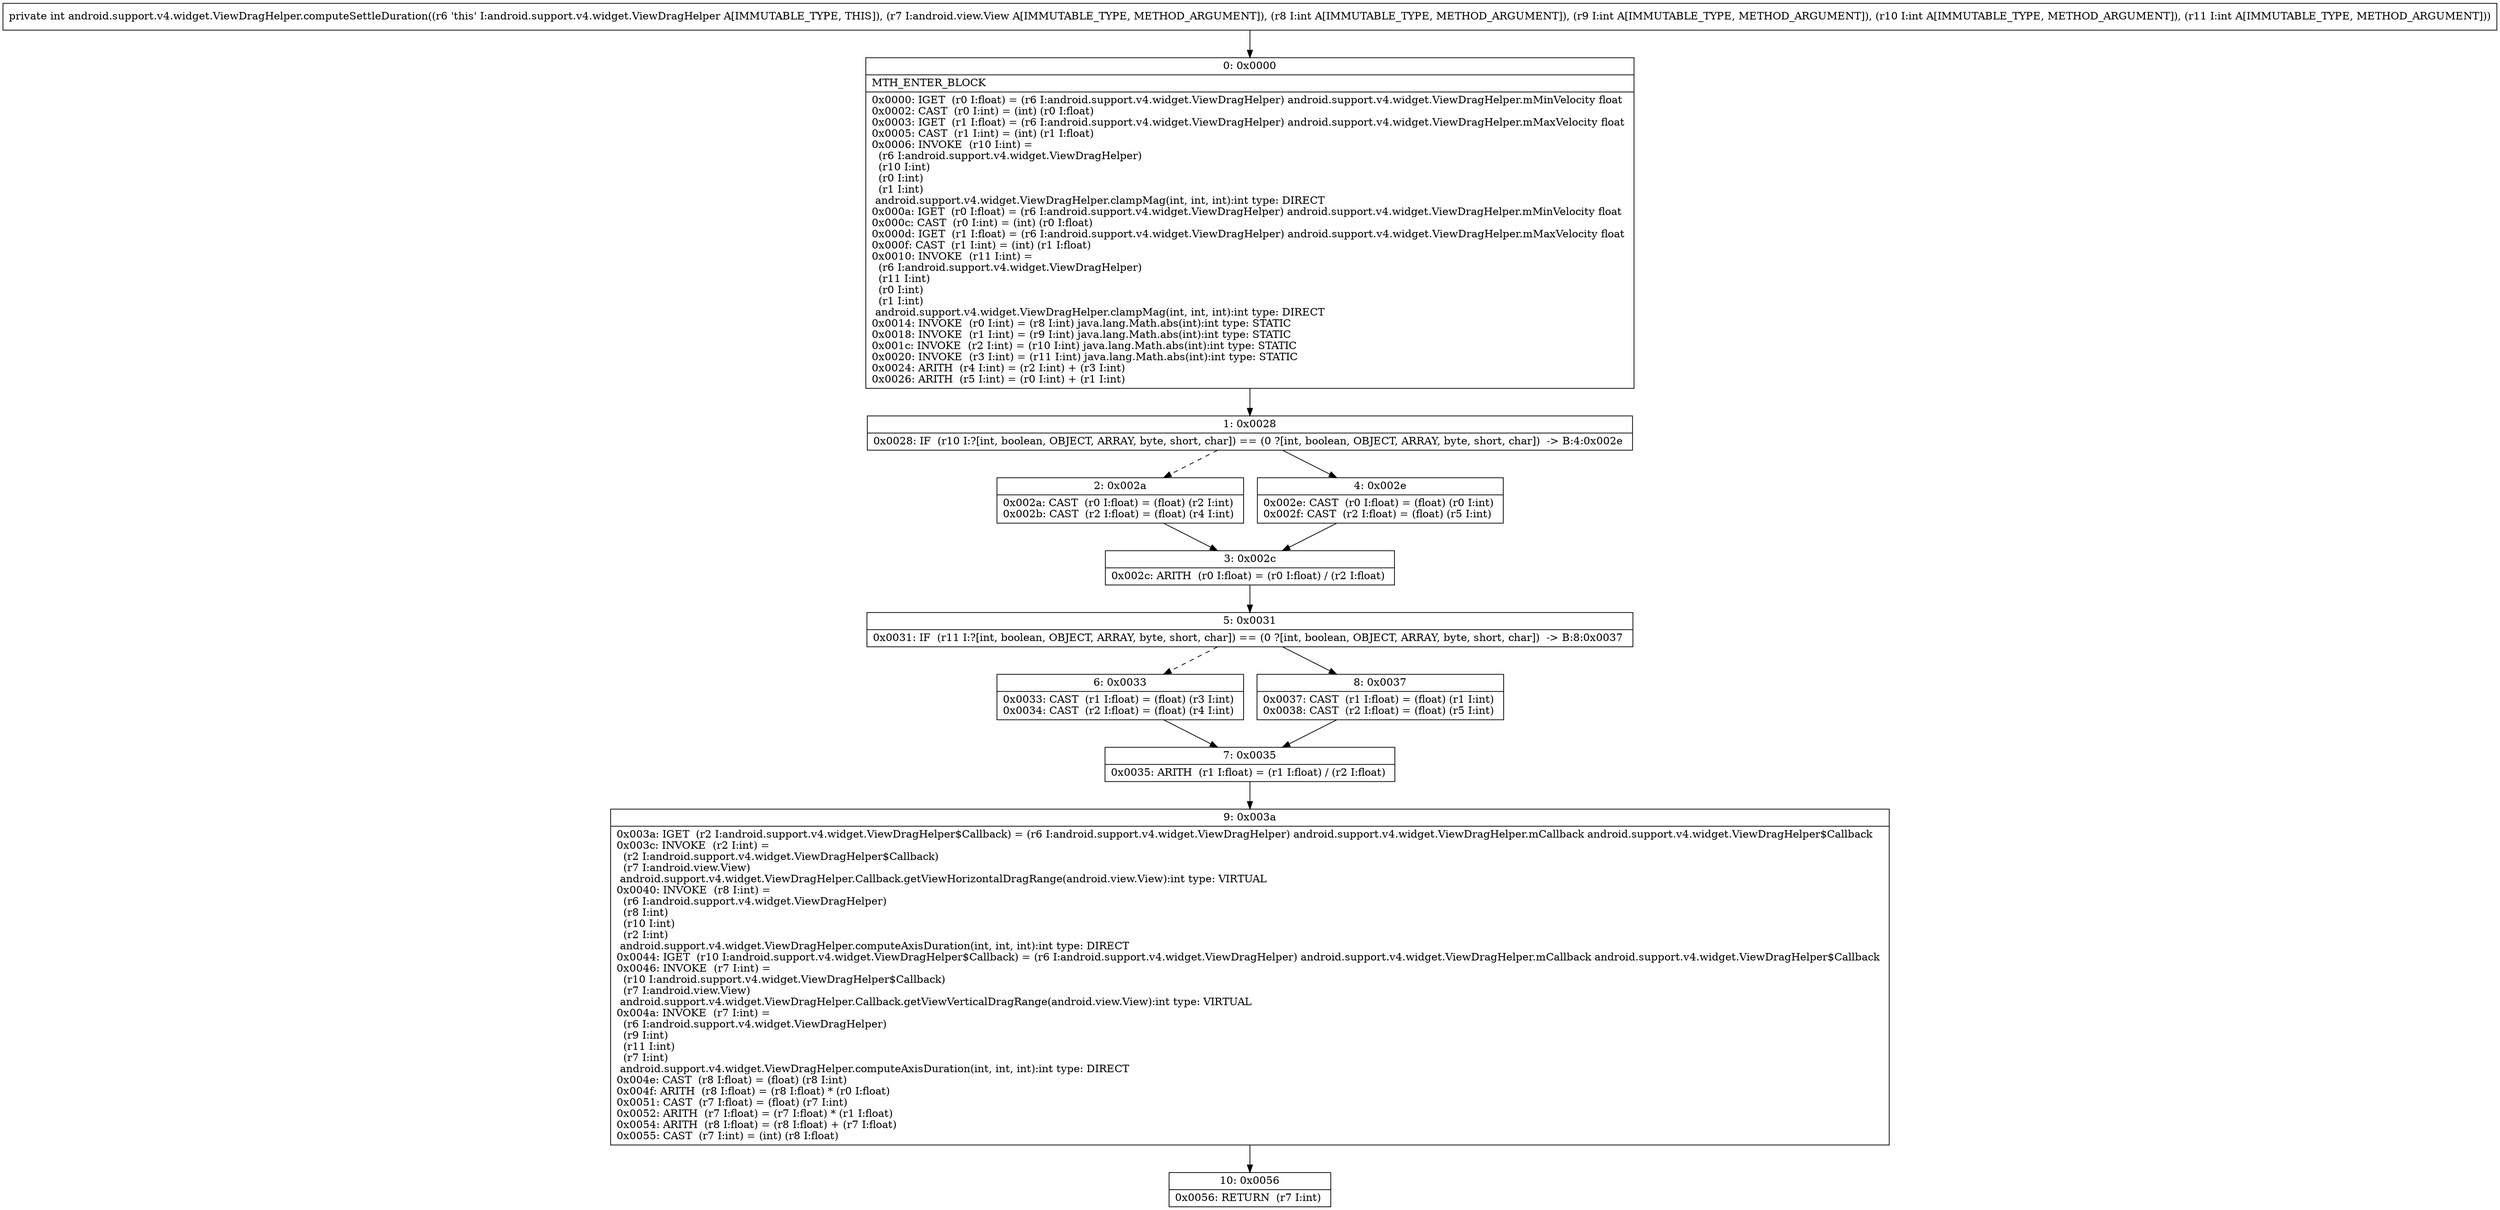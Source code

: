 digraph "CFG forandroid.support.v4.widget.ViewDragHelper.computeSettleDuration(Landroid\/view\/View;IIII)I" {
Node_0 [shape=record,label="{0\:\ 0x0000|MTH_ENTER_BLOCK\l|0x0000: IGET  (r0 I:float) = (r6 I:android.support.v4.widget.ViewDragHelper) android.support.v4.widget.ViewDragHelper.mMinVelocity float \l0x0002: CAST  (r0 I:int) = (int) (r0 I:float) \l0x0003: IGET  (r1 I:float) = (r6 I:android.support.v4.widget.ViewDragHelper) android.support.v4.widget.ViewDragHelper.mMaxVelocity float \l0x0005: CAST  (r1 I:int) = (int) (r1 I:float) \l0x0006: INVOKE  (r10 I:int) = \l  (r6 I:android.support.v4.widget.ViewDragHelper)\l  (r10 I:int)\l  (r0 I:int)\l  (r1 I:int)\l android.support.v4.widget.ViewDragHelper.clampMag(int, int, int):int type: DIRECT \l0x000a: IGET  (r0 I:float) = (r6 I:android.support.v4.widget.ViewDragHelper) android.support.v4.widget.ViewDragHelper.mMinVelocity float \l0x000c: CAST  (r0 I:int) = (int) (r0 I:float) \l0x000d: IGET  (r1 I:float) = (r6 I:android.support.v4.widget.ViewDragHelper) android.support.v4.widget.ViewDragHelper.mMaxVelocity float \l0x000f: CAST  (r1 I:int) = (int) (r1 I:float) \l0x0010: INVOKE  (r11 I:int) = \l  (r6 I:android.support.v4.widget.ViewDragHelper)\l  (r11 I:int)\l  (r0 I:int)\l  (r1 I:int)\l android.support.v4.widget.ViewDragHelper.clampMag(int, int, int):int type: DIRECT \l0x0014: INVOKE  (r0 I:int) = (r8 I:int) java.lang.Math.abs(int):int type: STATIC \l0x0018: INVOKE  (r1 I:int) = (r9 I:int) java.lang.Math.abs(int):int type: STATIC \l0x001c: INVOKE  (r2 I:int) = (r10 I:int) java.lang.Math.abs(int):int type: STATIC \l0x0020: INVOKE  (r3 I:int) = (r11 I:int) java.lang.Math.abs(int):int type: STATIC \l0x0024: ARITH  (r4 I:int) = (r2 I:int) + (r3 I:int) \l0x0026: ARITH  (r5 I:int) = (r0 I:int) + (r1 I:int) \l}"];
Node_1 [shape=record,label="{1\:\ 0x0028|0x0028: IF  (r10 I:?[int, boolean, OBJECT, ARRAY, byte, short, char]) == (0 ?[int, boolean, OBJECT, ARRAY, byte, short, char])  \-\> B:4:0x002e \l}"];
Node_2 [shape=record,label="{2\:\ 0x002a|0x002a: CAST  (r0 I:float) = (float) (r2 I:int) \l0x002b: CAST  (r2 I:float) = (float) (r4 I:int) \l}"];
Node_3 [shape=record,label="{3\:\ 0x002c|0x002c: ARITH  (r0 I:float) = (r0 I:float) \/ (r2 I:float) \l}"];
Node_4 [shape=record,label="{4\:\ 0x002e|0x002e: CAST  (r0 I:float) = (float) (r0 I:int) \l0x002f: CAST  (r2 I:float) = (float) (r5 I:int) \l}"];
Node_5 [shape=record,label="{5\:\ 0x0031|0x0031: IF  (r11 I:?[int, boolean, OBJECT, ARRAY, byte, short, char]) == (0 ?[int, boolean, OBJECT, ARRAY, byte, short, char])  \-\> B:8:0x0037 \l}"];
Node_6 [shape=record,label="{6\:\ 0x0033|0x0033: CAST  (r1 I:float) = (float) (r3 I:int) \l0x0034: CAST  (r2 I:float) = (float) (r4 I:int) \l}"];
Node_7 [shape=record,label="{7\:\ 0x0035|0x0035: ARITH  (r1 I:float) = (r1 I:float) \/ (r2 I:float) \l}"];
Node_8 [shape=record,label="{8\:\ 0x0037|0x0037: CAST  (r1 I:float) = (float) (r1 I:int) \l0x0038: CAST  (r2 I:float) = (float) (r5 I:int) \l}"];
Node_9 [shape=record,label="{9\:\ 0x003a|0x003a: IGET  (r2 I:android.support.v4.widget.ViewDragHelper$Callback) = (r6 I:android.support.v4.widget.ViewDragHelper) android.support.v4.widget.ViewDragHelper.mCallback android.support.v4.widget.ViewDragHelper$Callback \l0x003c: INVOKE  (r2 I:int) = \l  (r2 I:android.support.v4.widget.ViewDragHelper$Callback)\l  (r7 I:android.view.View)\l android.support.v4.widget.ViewDragHelper.Callback.getViewHorizontalDragRange(android.view.View):int type: VIRTUAL \l0x0040: INVOKE  (r8 I:int) = \l  (r6 I:android.support.v4.widget.ViewDragHelper)\l  (r8 I:int)\l  (r10 I:int)\l  (r2 I:int)\l android.support.v4.widget.ViewDragHelper.computeAxisDuration(int, int, int):int type: DIRECT \l0x0044: IGET  (r10 I:android.support.v4.widget.ViewDragHelper$Callback) = (r6 I:android.support.v4.widget.ViewDragHelper) android.support.v4.widget.ViewDragHelper.mCallback android.support.v4.widget.ViewDragHelper$Callback \l0x0046: INVOKE  (r7 I:int) = \l  (r10 I:android.support.v4.widget.ViewDragHelper$Callback)\l  (r7 I:android.view.View)\l android.support.v4.widget.ViewDragHelper.Callback.getViewVerticalDragRange(android.view.View):int type: VIRTUAL \l0x004a: INVOKE  (r7 I:int) = \l  (r6 I:android.support.v4.widget.ViewDragHelper)\l  (r9 I:int)\l  (r11 I:int)\l  (r7 I:int)\l android.support.v4.widget.ViewDragHelper.computeAxisDuration(int, int, int):int type: DIRECT \l0x004e: CAST  (r8 I:float) = (float) (r8 I:int) \l0x004f: ARITH  (r8 I:float) = (r8 I:float) * (r0 I:float) \l0x0051: CAST  (r7 I:float) = (float) (r7 I:int) \l0x0052: ARITH  (r7 I:float) = (r7 I:float) * (r1 I:float) \l0x0054: ARITH  (r8 I:float) = (r8 I:float) + (r7 I:float) \l0x0055: CAST  (r7 I:int) = (int) (r8 I:float) \l}"];
Node_10 [shape=record,label="{10\:\ 0x0056|0x0056: RETURN  (r7 I:int) \l}"];
MethodNode[shape=record,label="{private int android.support.v4.widget.ViewDragHelper.computeSettleDuration((r6 'this' I:android.support.v4.widget.ViewDragHelper A[IMMUTABLE_TYPE, THIS]), (r7 I:android.view.View A[IMMUTABLE_TYPE, METHOD_ARGUMENT]), (r8 I:int A[IMMUTABLE_TYPE, METHOD_ARGUMENT]), (r9 I:int A[IMMUTABLE_TYPE, METHOD_ARGUMENT]), (r10 I:int A[IMMUTABLE_TYPE, METHOD_ARGUMENT]), (r11 I:int A[IMMUTABLE_TYPE, METHOD_ARGUMENT])) }"];
MethodNode -> Node_0;
Node_0 -> Node_1;
Node_1 -> Node_2[style=dashed];
Node_1 -> Node_4;
Node_2 -> Node_3;
Node_3 -> Node_5;
Node_4 -> Node_3;
Node_5 -> Node_6[style=dashed];
Node_5 -> Node_8;
Node_6 -> Node_7;
Node_7 -> Node_9;
Node_8 -> Node_7;
Node_9 -> Node_10;
}

